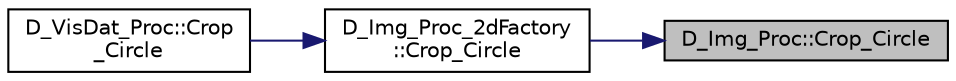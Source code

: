 digraph "D_Img_Proc::Crop_Circle"
{
 // LATEX_PDF_SIZE
  edge [fontname="Helvetica",fontsize="10",labelfontname="Helvetica",labelfontsize="10"];
  node [fontname="Helvetica",fontsize="10",shape=record];
  rankdir="RL";
  Node1 [label="D_Img_Proc::Crop_Circle",height=0.2,width=0.4,color="black", fillcolor="grey75", style="filled", fontcolor="black",tooltip=" "];
  Node1 -> Node2 [dir="back",color="midnightblue",fontsize="10",style="solid"];
  Node2 [label="D_Img_Proc_2dFactory\l::Crop_Circle",height=0.2,width=0.4,color="black", fillcolor="white", style="filled",URL="$class_d___img___proc__2d_factory.html#ad33e756da245320f31955fb6ae71e26b",tooltip=" "];
  Node2 -> Node3 [dir="back",color="midnightblue",fontsize="10",style="solid"];
  Node3 [label="D_VisDat_Proc::Crop\l_Circle",height=0.2,width=0.4,color="black", fillcolor="white", style="filled",URL="$class_d___vis_dat___proc.html#ae4b6b0c4f68529654f236b08e0712ddf",tooltip=" "];
}
